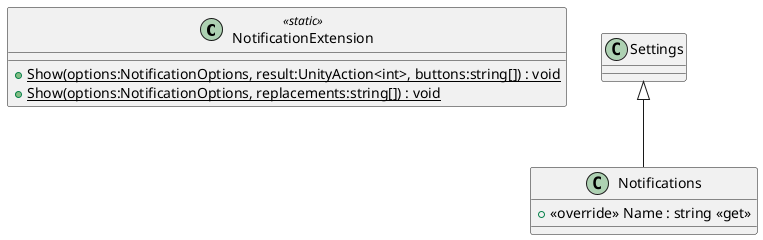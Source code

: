 @startuml
class NotificationExtension <<static>> {
    + {static} Show(options:NotificationOptions, result:UnityAction<int>, buttons:string[]) : void
    + {static} Show(options:NotificationOptions, replacements:string[]) : void
}
class Notifications {
    + <<override>> Name : string <<get>>
}
Settings <|-- Notifications
@enduml
